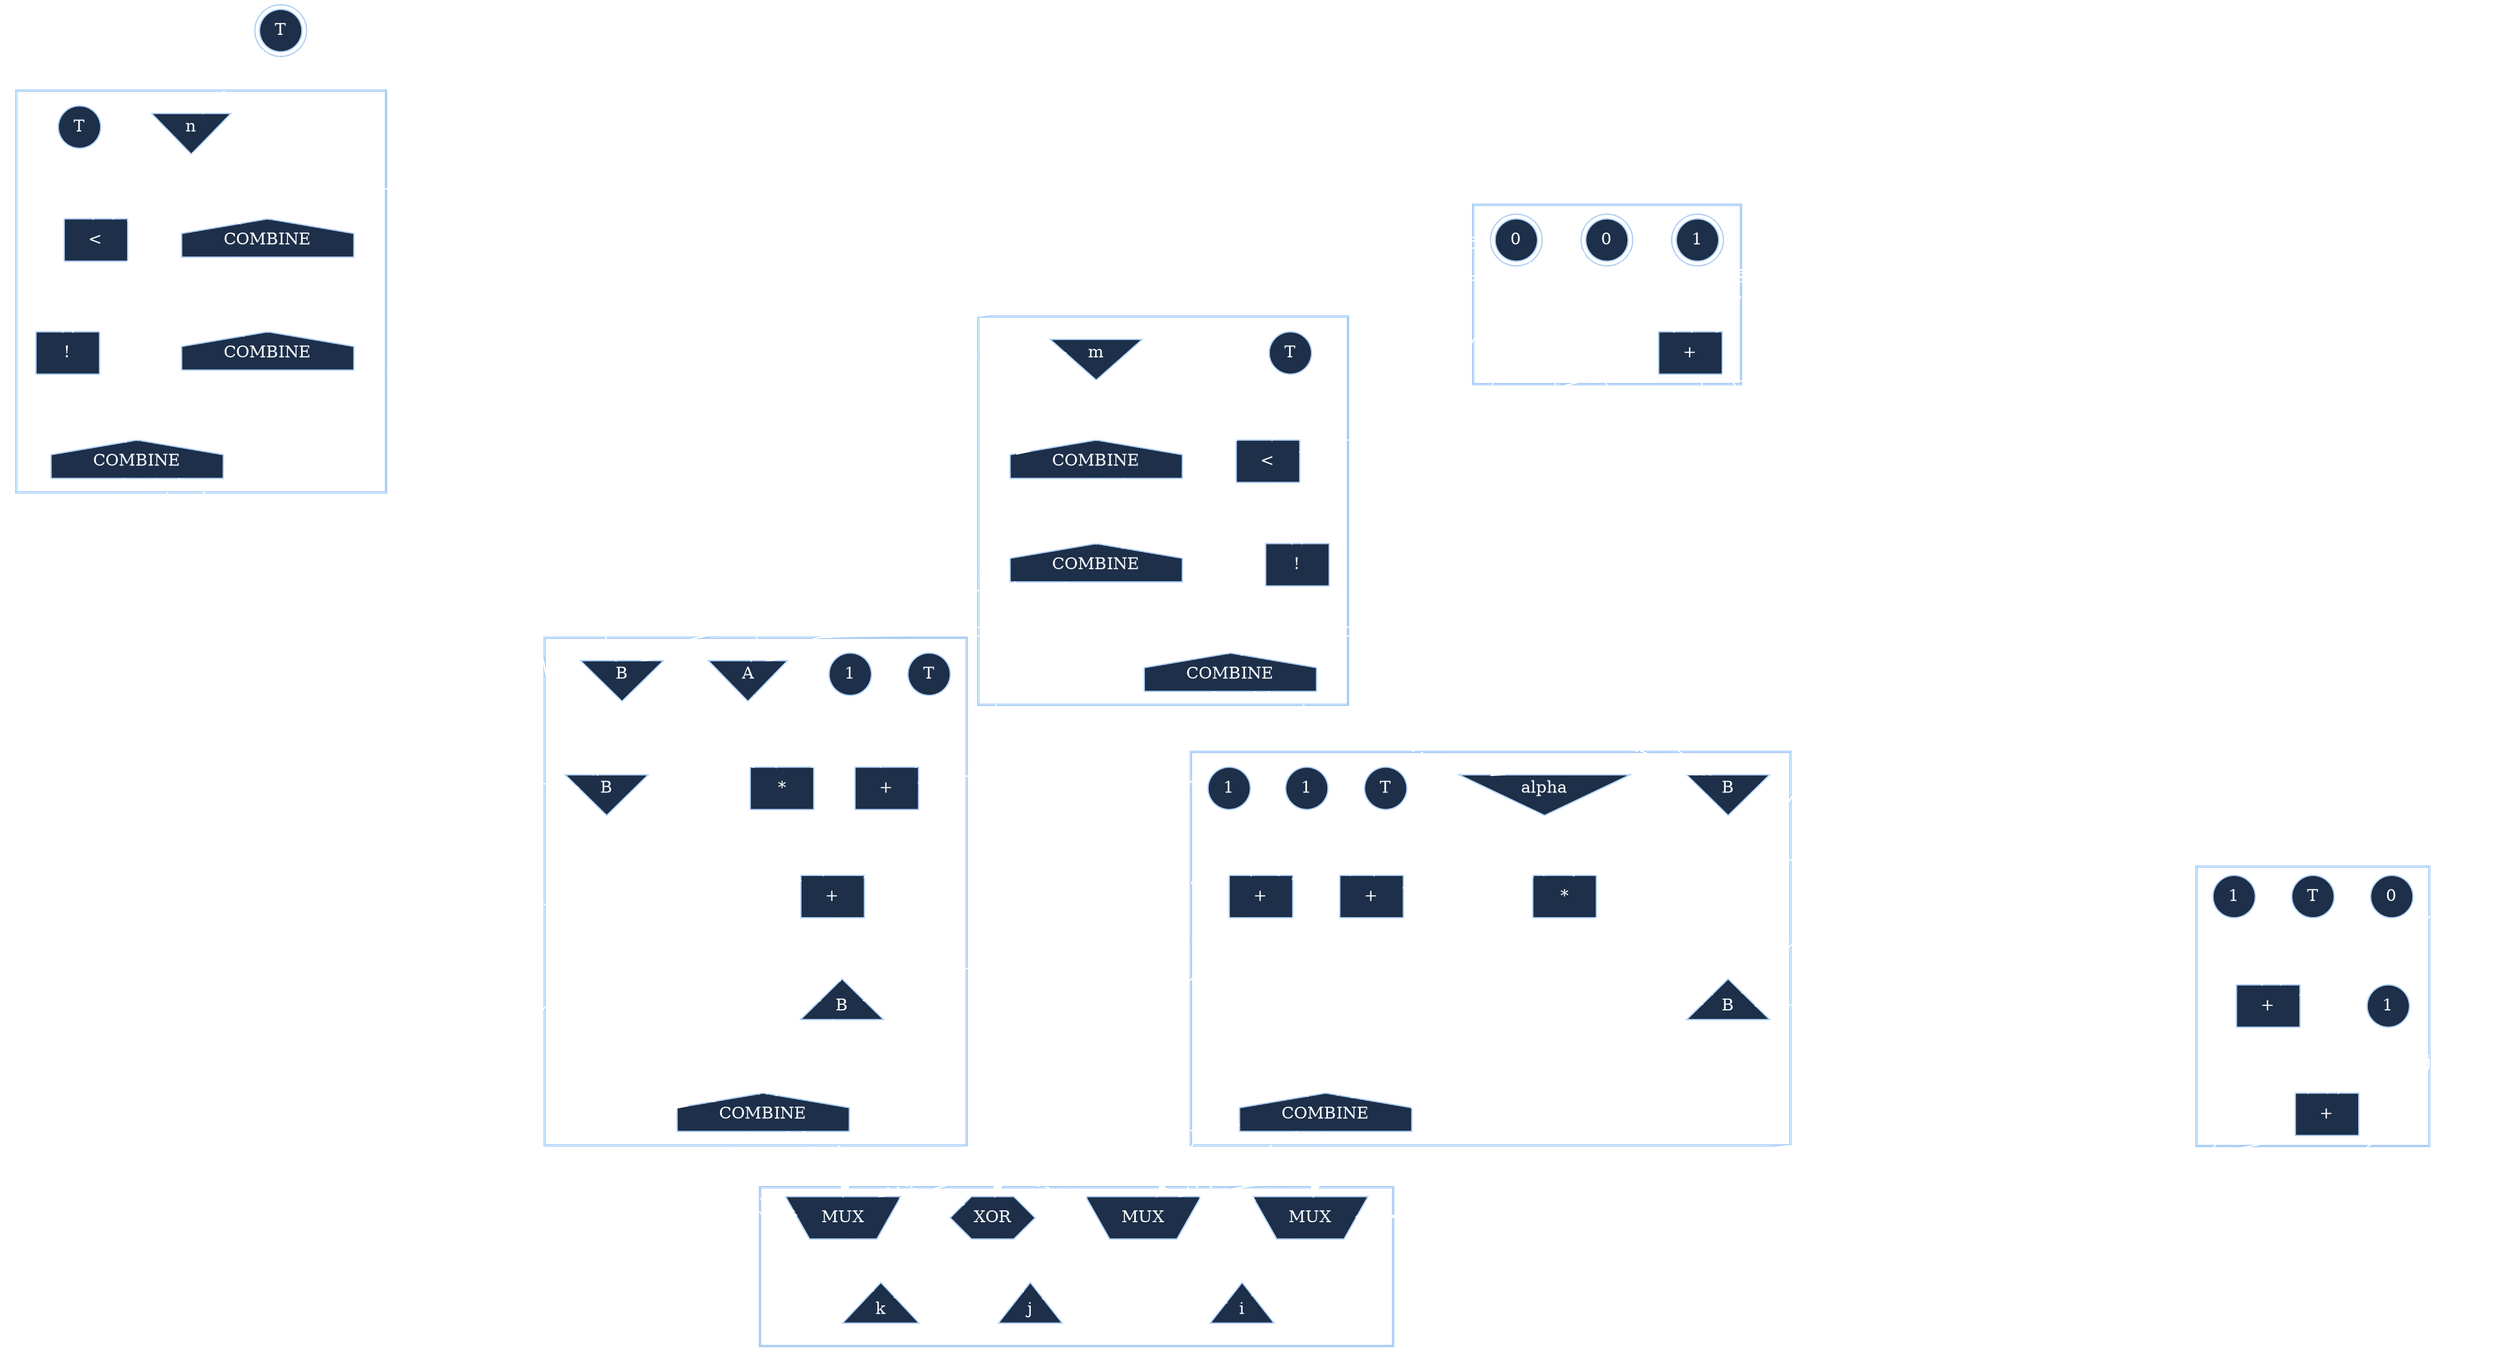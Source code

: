 digraph IR {
graph [bgcolor=transparent, ratio="0.5545"];
node [color="#aaccf4", fillcolor="#1d2f49", fontcolor=white, style=filled];
edge [color=white, fontcolor=white];
E_OC1 [label=T, shape=doublecircle];
subgraph cluster_2 {
color="#aaccf4";
penwidth=2;
E_OC2 [label=1, shape=doublecircle];
E_OC3 [label=0, shape=doublecircle];
E_OC4 [label=0, shape=doublecircle];
E_COMP1 [label="+", operator=ADD, shape=record];
}

subgraph cluster_3 {
color="#aaccf4";
penwidth=2;
FB_CC1 [label=T, shape=circle];
FB_ML1 [label=n, shape=invtriangle, type=int];
FB_COMB1 [label=COMBINE, shape=house];
FB_COMB2 [label=COMBINE, shape=house];
FB_COMB3 [label=COMBINE, shape=house];
FB_COMP1 [label="\<", operator=LT, shape=record, type=int];
FB_COMP2 [label="!", operator=NOT, shape=record, type=bool];
}

subgraph cluster_4 {
color="#aaccf4";
penwidth=2;
IE36_CC1 [label=1, shape=circle];
IE36_CC2 [label=1, shape=circle];
IE36_CC3 [label=0, shape=circle];
IE36_CC4 [label=T, shape=circle];
IE36_COMP1 [label="+", operator=ADD, shape=record, type=int];
IE36_COMP2 [label="+", operator=ADD, shape=record, type=int];
}

subgraph cluster_5 {
color="#aaccf4";
penwidth=2;
IT_CC1 [label=T, shape=circle];
IT_ML1 [label=m, shape=invtriangle, type=int];
IT_COMB1 [label=COMBINE, shape=house];
IT_COMB2 [label=COMBINE, shape=house];
IT_COMB3 [label=COMBINE, shape=house];
IT_COMP1 [label="\<", operator=LT, shape=record, type=int];
IT_COMP2 [label="!", operator=NOT, shape=record, type=int];
}

subgraph cluster_6 {
color="#aaccf4";
penwidth=2;
IT12_CC1 [label=1, shape=circle];
IT12_CC2 [label=T, shape=circle];
IT12_COMP1 [label="+", operator=ADD, shape=record, type=int];
IT12_COMP2 [label="*", operator=MUL, shape=record, type=int];
IT12_COMP3 [label="+", operator=ADD, shape=record, type=int];
IT12_ML1 [label=A, shape=invtriangle, type=int];
IT12_ML2 [label=B, shape=invtriangle, type=int];
IT12_ML3 [label=B, shape=invtriangle, type=int];
IT12_MS1 [label=B, shape=triangle];
IT12_COMB1 [label=COMBINE, shape=house];
}

subgraph cluster_7 {
color="#aaccf4";
penwidth=2;
IE_CC1 [label=1, shape=circle];
IE_CC2 [label=1, shape=circle];
IE_CC3 [label=T, shape=circle];
IE_ML1 [label=alpha, shape=invtriangle, type=int];
IE_ML2 [label=B, shape=invtriangle, type=int];
IE_COMP1 [label="+", operator=ADD, shape=record, type=int];
IE_COMP2 [label="+", operator=ADD, shape=record, type=int];
IE_COMP3 [label="*", operator=MUL, shape=record, type=int];
IE_MS1 [label=B, shape=triangle];
IE_COMB1 [label=COMBINE, shape=house];
}

subgraph cluster_8 {
color="#aaccf4";
penwidth=2;
F_MUX1 [label=MUX, shape=invtrapezium];
F_MUX2 [label=MUX, shape=invtrapezium];
F_MUX3 [label=MUX, shape=invtrapezium];
F_XOR1 [label=XOR, shape=hexagon];
F_MS1 [label=k, shape=triangle];
F_MS2 [label=i, shape=triangle];
F_MS3 [label=j, shape=triangle];
}

E_OC2 -> E_COMP1  [label=RHS];
E_OC3 -> E_COMP1  [label=LHS];
FB_ML1 -> FB_COMB1  [style=dotted];
FB_ML1 -> FB_COMP1  [label=RHS];
FB_COMB1 -> FB_COMB3;
FB_COMB1 -> FB_COMB2;
FB_COMP1 -> FB_COMP2;
FB_COMP1 -> FB_COMB2;
FB_COMP2 -> FB_COMB3;
FB_CC1 -> FB_COMP1  [style=dotted];
FB_CC1 -> FB_COMP2  [style=dotted];
IE36_CC1 -> IE36_COMP1  [label=RHS];
IE36_COMP1 -> IE36_COMP2  [label=LHS];
IE36_CC2 -> IE36_COMP2  [label=RHS];
IE36_CC4 -> IE36_COMP1  [style=dotted];
IE36_CC4 -> IE36_COMP2  [style=dotted];
IT_ML1 -> IT_COMB1  [style=dotted];
IT_ML1 -> IT_COMP1  [label=RHS];
IT_COMB1 -> IT_COMB2;
IT_COMB1 -> IT_COMB3;
IT_COMP1 -> IT_COMB2;
IT_COMP1 -> IT_COMP2;
IT_COMP2 -> IT_COMB3;
IT_CC1 -> IT_COMP1  [style=dotted];
IT_CC1 -> IT_COMP2  [style=dotted];
IT12_CC1 -> IT12_COMP1  [label=RHS];
IT12_ML1 -> IT12_COMP2  [label=LHS];
IT12_ML1 -> IT12_COMB1  [style=dotted];
IT12_ML2 -> IT12_COMB1  [style=dotted];
IT12_ML2 -> IT12_COMP2  [label=RHS];
IT12_COMP2 -> IT12_COMP3  [label=RHS];
IT12_ML3 -> IT12_COMP3  [label=LHS];
IT12_ML3 -> IT12_COMB1  [style=dotted];
IT12_COMP3 -> IT12_MS1;
IT12_MS1 -> IT12_COMB1  [style=dotted];
IT12_CC2 -> IT12_COMP1  [style=dotted];
IT12_CC2 -> IT12_COMP2  [style=dotted];
IT12_CC2 -> IT12_COMP3  [style=dotted];
IE_CC1 -> IE_COMP1  [label=RHS];
IE_CC2 -> IE_COMP2  [label=RHS];
IE_ML1 -> IE_COMP3  [label=LHS];
IE_ML1 -> IE_COMB1  [style=dotted];
IE_ML2 -> IE_COMP3  [label=RHS];
IE_ML2 -> IE_COMB1  [style=dotted];
IE_COMP3 -> IE_MS1;
IE_MS1 -> IE_COMB1  [style=dotted];
IE_CC3 -> IE_COMP1  [style=dotted];
IE_CC3 -> IE_COMP2  [style=dotted];
IE_CC3 -> IE_COMP3  [style=dotted];
F_MUX1 -> F_MS3;
F_MUX2 -> F_MS2;
F_MUX3 -> F_MS1;
F_XOR1 -> F_MS1  [style=dotted];
F_XOR1 -> F_MS2  [style=dotted];
F_XOR1 -> F_MS3  [style=dotted];
E_OC1 -> E_COMP1  [style=dotted];
E_OC1 -> FB_ML1  [style=dotted];
E_OC1 -> FB_COMB1  [style=dotted];
E_OC4 -> FB_COMP1  [label=LHS];
E_OC3 -> IE36_COMP1  [label=LHS];
E_COMP1 -> IT_COMP1  [label=LHS];
FB_COMB2 -> IT_ML1  [style=dotted];
FB_COMB2 -> IT_COMB1  [style=dotted];
E_OC3 -> IT12_ML1  [label="[1]"];
E_OC3 -> IT12_ML3  [label="[0]"];
E_OC3 -> IT12_MS1  [label="[0]"];
E_OC4 -> IT12_ML2  [label="[1]"];
E_OC4 -> IT12_ML3  [label="[1]"];
E_OC4 -> IT12_MS1  [label="[1]"];
E_COMP1 -> IT12_ML1  [label="[0]"];
E_COMP1 -> IT12_ML2  [label="[0]"];
E_COMP1 -> IT12_COMP1  [label=LHS];
IT_COMB2 -> IT12_ML1  [style=dotted];
IT_COMB2 -> IT12_ML2  [style=dotted];
IT_COMB2 -> IT12_ML3  [style=dotted];
IT_COMB2 -> IT12_MS1  [style=dotted];
IT_COMB2 -> IT12_COMB1  [style=dotted];
E_OC3 -> IE_ML2  [label="[0]"];
E_OC3 -> IE_COMP1  [label=LHS];
E_OC3 -> IE_MS1  [label="[0]"];
E_OC4 -> IE_ML2  [label="[1]"];
E_OC4 -> IE_COMP2  [label=LHS];
E_OC4 -> IE_MS1  [label="[1]"];
IT_COMB3 -> IE_ML1  [style=dotted];
IT_COMB3 -> IE_ML2  [style=dotted];
IT_COMB3 -> IE_MS1  [style=dotted];
IT_COMB3 -> IE_COMB1  [style=dotted];
FB_COMB3 -> F_XOR1  [style=dotted];
FB_COMB3 -> F_MUX2  [label=i1, style=dotted];
FB_COMB3 -> F_MUX1  [label=j1, style=dotted];
FB_COMB3 -> F_MUX3  [label=k1, style=dotted];
IE36_COMP1 -> F_MUX2  [label=i1];
IE36_CC3 -> F_MUX1  [label=j1];
IE36_COMP2 -> F_MUX3  [label=k1];
E_OC3 -> F_MUX2  [label=i2];
E_OC4 -> F_MUX1  [label=j2];
IT12_COMP1 -> F_MUX3  [label=k2];
IT12_COMB1 -> F_XOR1  [style=dotted];
IT12_COMB1 -> F_MUX2  [label=i2, style=dotted];
IT12_COMB1 -> F_MUX1  [label=j2, style=dotted];
IT12_COMB1 -> F_MUX3  [label=k2, style=dotted];
E_OC3 -> F_MUX2  [label=i3];
IE_COMP2 -> F_MUX1  [label=j3];
IE_COMP1 -> F_MUX3  [label=k3];
IE_COMB1 -> F_XOR1  [style=dotted];
IE_COMB1 -> F_MUX2  [label=i3, style=dotted];
IE_COMB1 -> F_MUX1  [label=j3, style=dotted];
IE_COMB1 -> F_MUX3  [label=k3, style=dotted];
}
